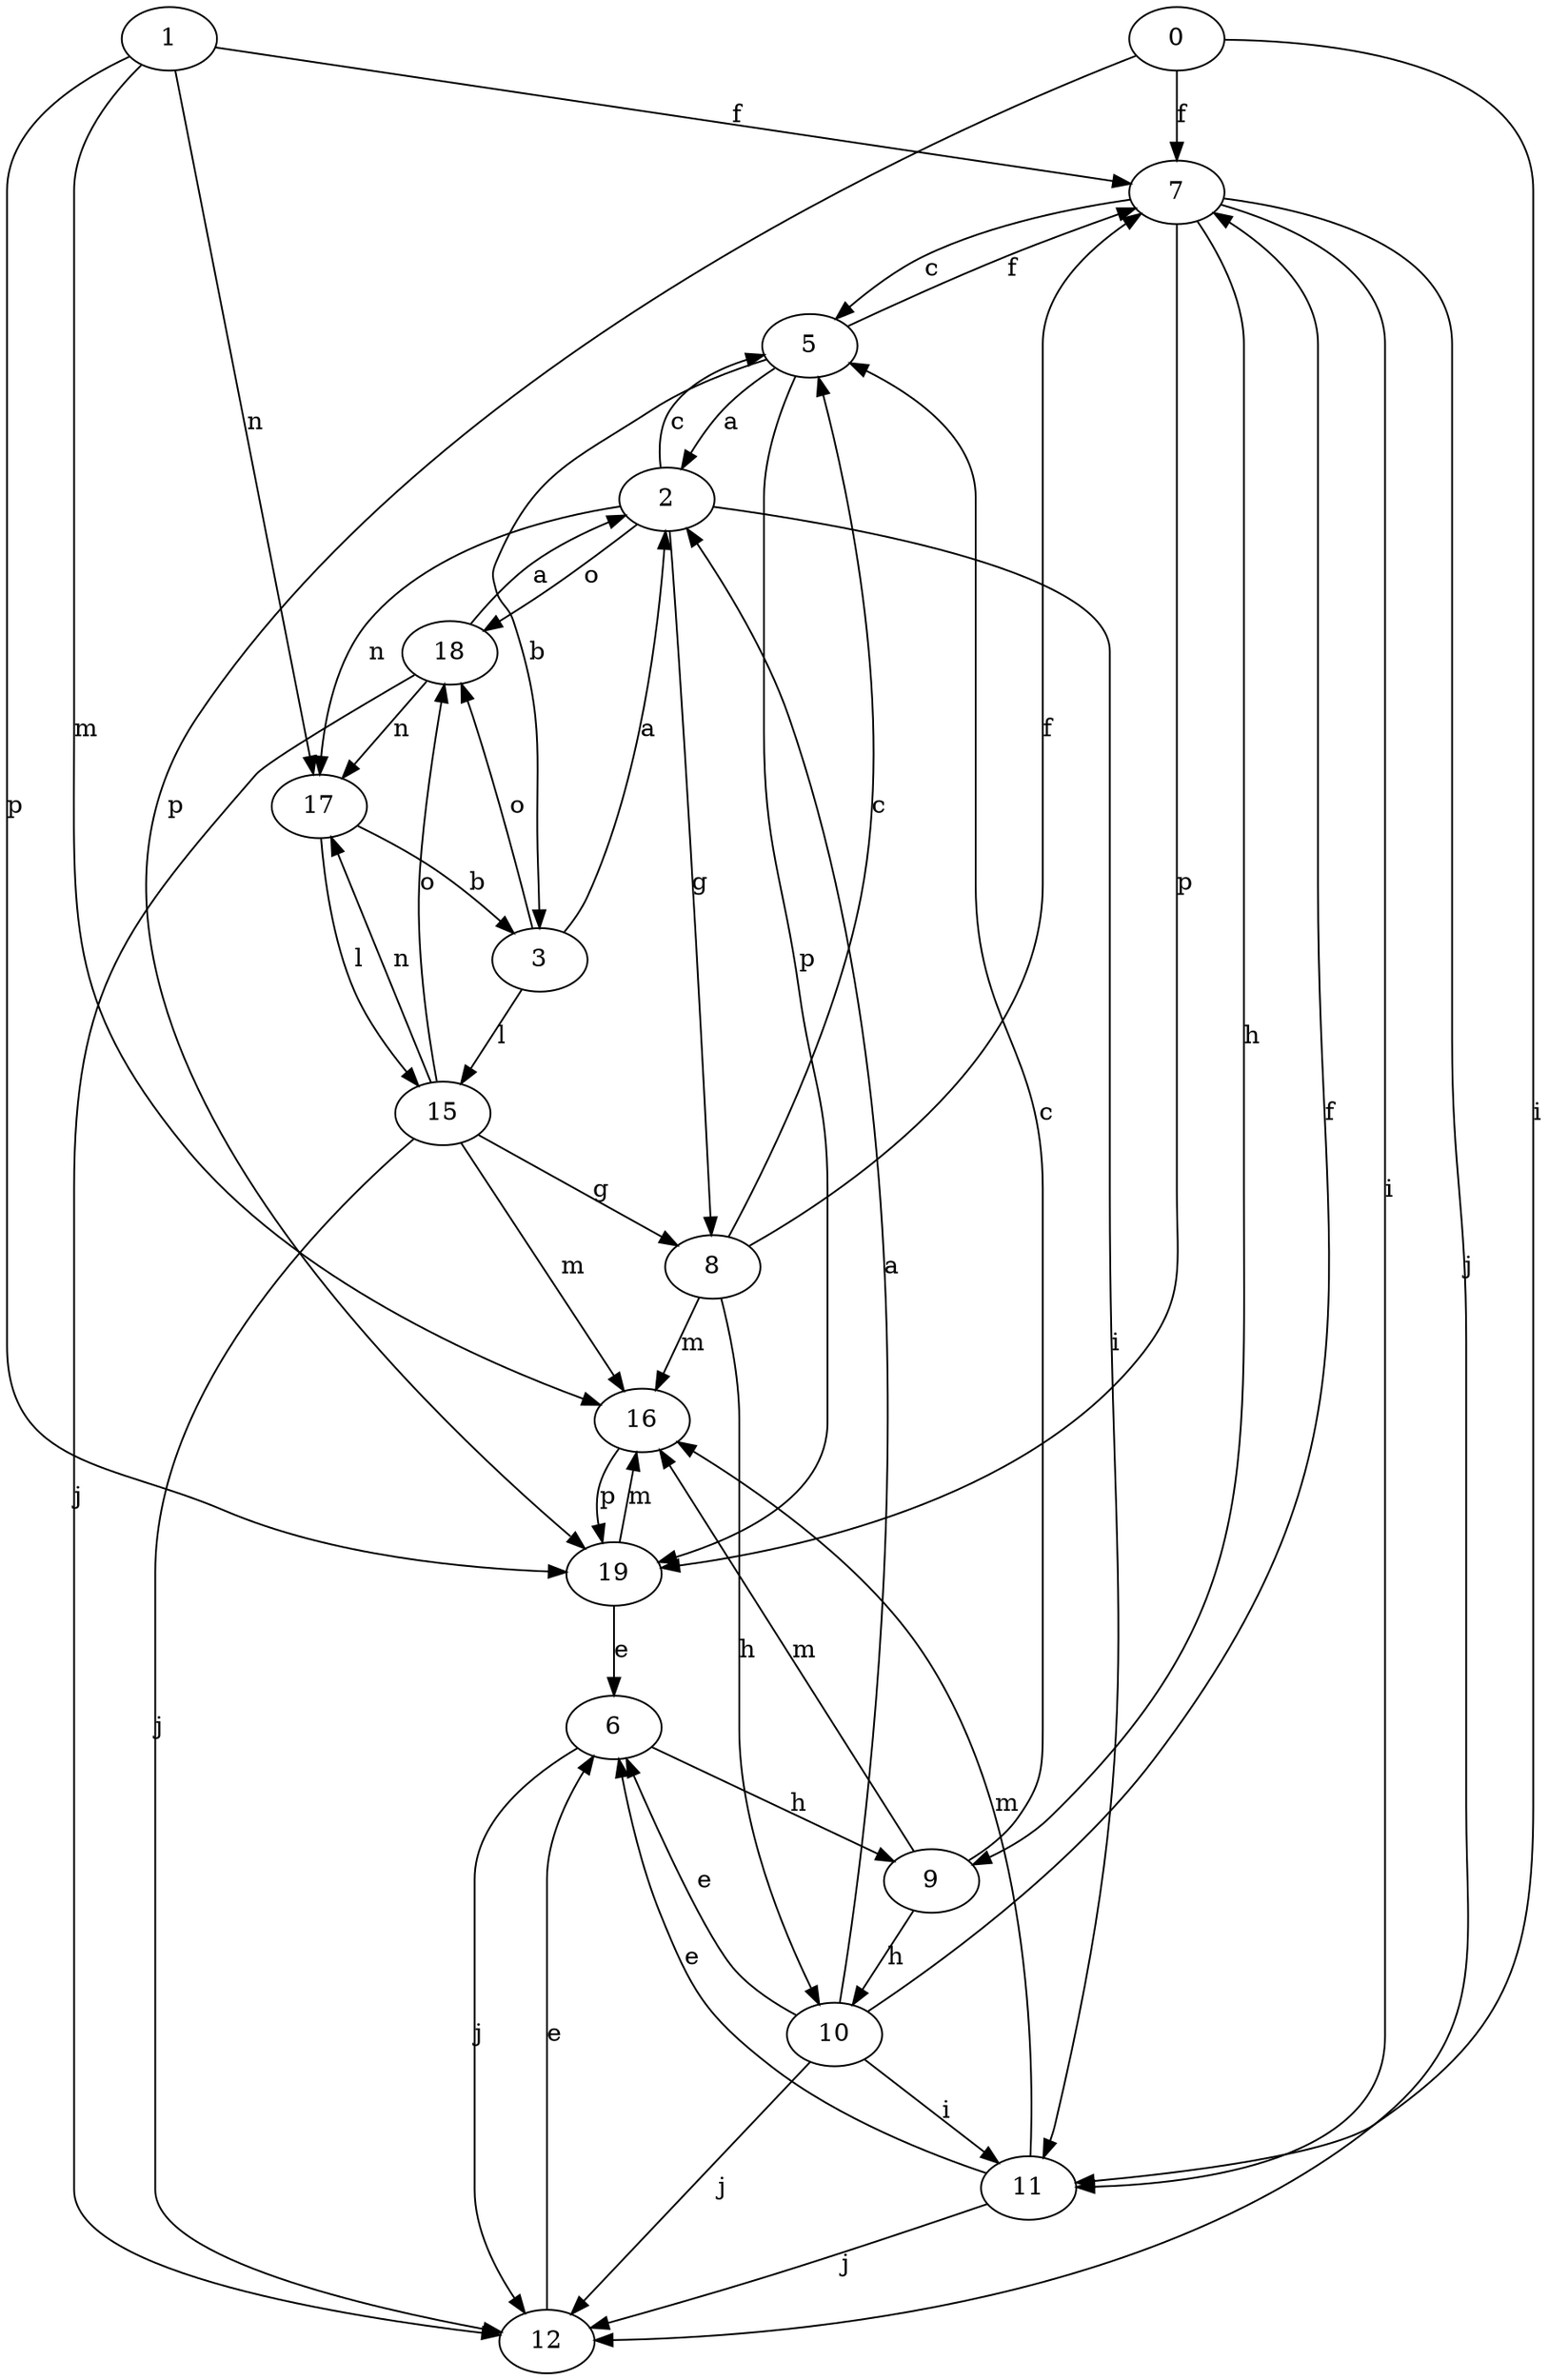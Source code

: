 strict digraph  {
1;
2;
3;
5;
0;
6;
7;
8;
9;
10;
11;
12;
15;
16;
17;
18;
19;
1 -> 7  [label=f];
1 -> 16  [label=m];
1 -> 17  [label=n];
1 -> 19  [label=p];
2 -> 5  [label=c];
2 -> 8  [label=g];
2 -> 11  [label=i];
2 -> 17  [label=n];
2 -> 18  [label=o];
3 -> 2  [label=a];
3 -> 15  [label=l];
3 -> 18  [label=o];
5 -> 2  [label=a];
5 -> 3  [label=b];
5 -> 7  [label=f];
5 -> 19  [label=p];
0 -> 7  [label=f];
0 -> 11  [label=i];
0 -> 19  [label=p];
6 -> 9  [label=h];
6 -> 12  [label=j];
7 -> 5  [label=c];
7 -> 9  [label=h];
7 -> 11  [label=i];
7 -> 12  [label=j];
7 -> 19  [label=p];
8 -> 5  [label=c];
8 -> 7  [label=f];
8 -> 10  [label=h];
8 -> 16  [label=m];
9 -> 5  [label=c];
9 -> 10  [label=h];
9 -> 16  [label=m];
10 -> 2  [label=a];
10 -> 6  [label=e];
10 -> 7  [label=f];
10 -> 11  [label=i];
10 -> 12  [label=j];
11 -> 6  [label=e];
11 -> 12  [label=j];
11 -> 16  [label=m];
12 -> 6  [label=e];
15 -> 8  [label=g];
15 -> 12  [label=j];
15 -> 16  [label=m];
15 -> 17  [label=n];
15 -> 18  [label=o];
16 -> 19  [label=p];
17 -> 3  [label=b];
17 -> 15  [label=l];
18 -> 2  [label=a];
18 -> 12  [label=j];
18 -> 17  [label=n];
19 -> 6  [label=e];
19 -> 16  [label=m];
}
